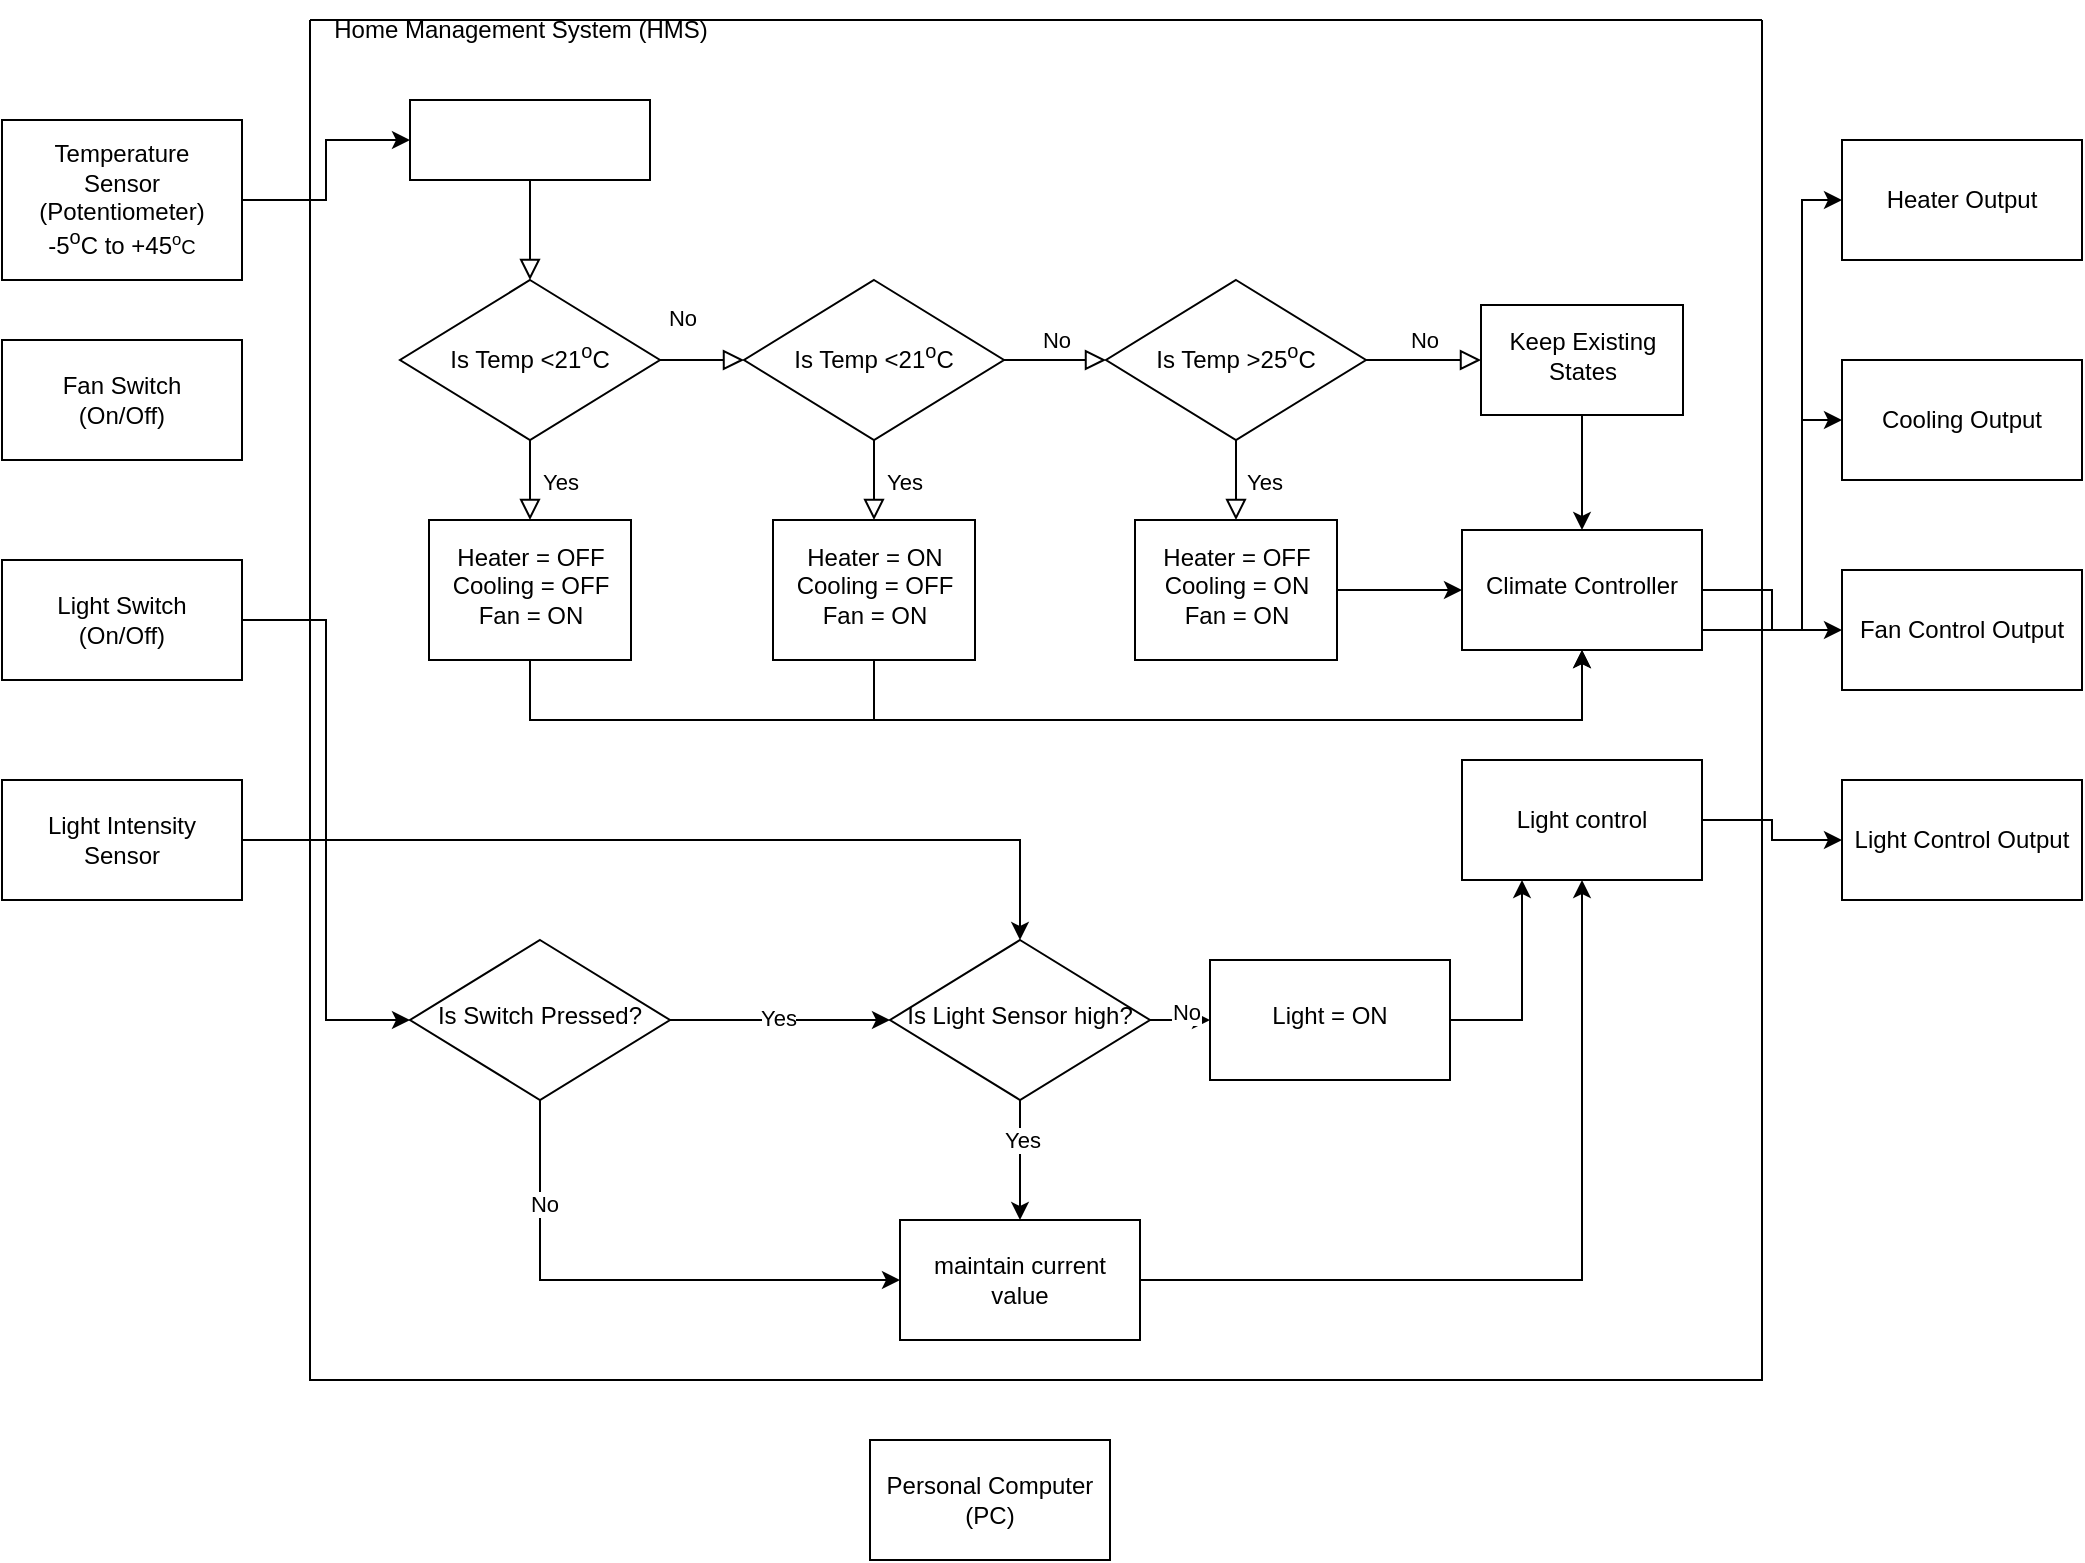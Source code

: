<mxfile version="24.2.5" type="device">
  <diagram id="C5RBs43oDa-KdzZeNtuy" name="Page-1">
    <mxGraphModel dx="1863" dy="1879" grid="1" gridSize="10" guides="1" tooltips="1" connect="1" arrows="1" fold="1" page="1" pageScale="1" pageWidth="827" pageHeight="1169" math="0" shadow="0">
      <root>
        <mxCell id="WIyWlLk6GJQsqaUBKTNV-0" />
        <mxCell id="WIyWlLk6GJQsqaUBKTNV-1" parent="WIyWlLk6GJQsqaUBKTNV-0" />
        <mxCell id="2rXGyk0SuymWQeA6SV-Z-1" value="" style="swimlane;startSize=0;" parent="WIyWlLk6GJQsqaUBKTNV-1" vertex="1">
          <mxGeometry x="74" y="-1140" width="726" height="680" as="geometry">
            <mxRectangle x="74" y="-1120" width="50" height="40" as="alternateBounds" />
          </mxGeometry>
        </mxCell>
        <mxCell id="WIyWlLk6GJQsqaUBKTNV-3" value="" style="rounded=0;whiteSpace=wrap;html=1;fontSize=12;glass=0;strokeWidth=1;shadow=0;" parent="2rXGyk0SuymWQeA6SV-Z-1" vertex="1">
          <mxGeometry x="50" y="40" width="120" height="40" as="geometry" />
        </mxCell>
        <mxCell id="WIyWlLk6GJQsqaUBKTNV-6" value="Is Temp &amp;lt;21&lt;sup style=&quot;border-color: var(--border-color);&quot;&gt;o&lt;/sup&gt;C" style="rhombus;whiteSpace=wrap;html=1;shadow=0;fontFamily=Helvetica;fontSize=12;align=center;strokeWidth=1;spacing=6;spacingTop=-4;" parent="2rXGyk0SuymWQeA6SV-Z-1" vertex="1">
          <mxGeometry x="217" y="130" width="130" height="80" as="geometry" />
        </mxCell>
        <mxCell id="WIyWlLk6GJQsqaUBKTNV-2" value="" style="rounded=0;html=1;jettySize=auto;orthogonalLoop=1;fontSize=11;endArrow=block;endFill=0;endSize=8;strokeWidth=1;shadow=0;labelBackgroundColor=none;edgeStyle=orthogonalEdgeStyle;entryX=0.5;entryY=0;entryDx=0;entryDy=0;" parent="2rXGyk0SuymWQeA6SV-Z-1" source="WIyWlLk6GJQsqaUBKTNV-3" target="2rXGyk0SuymWQeA6SV-Z-22" edge="1">
          <mxGeometry relative="1" as="geometry" />
        </mxCell>
        <mxCell id="WIyWlLk6GJQsqaUBKTNV-5" value="No" style="edgeStyle=orthogonalEdgeStyle;rounded=0;html=1;jettySize=auto;orthogonalLoop=1;fontSize=11;endArrow=block;endFill=0;endSize=8;strokeWidth=1;shadow=0;labelBackgroundColor=none;entryX=0;entryY=0.5;entryDx=0;entryDy=0;" parent="2rXGyk0SuymWQeA6SV-Z-1" source="WIyWlLk6GJQsqaUBKTNV-6" target="2rXGyk0SuymWQeA6SV-Z-14" edge="1">
          <mxGeometry y="10" relative="1" as="geometry">
            <mxPoint as="offset" />
            <mxPoint x="382.0" y="170" as="targetPoint" />
          </mxGeometry>
        </mxCell>
        <mxCell id="WIyWlLk6GJQsqaUBKTNV-4" value="Yes" style="rounded=0;html=1;jettySize=auto;orthogonalLoop=1;fontSize=11;endArrow=block;endFill=0;endSize=8;strokeWidth=1;shadow=0;labelBackgroundColor=none;edgeStyle=orthogonalEdgeStyle;entryX=0.5;entryY=0;entryDx=0;entryDy=0;" parent="2rXGyk0SuymWQeA6SV-Z-1" source="WIyWlLk6GJQsqaUBKTNV-6" target="2rXGyk0SuymWQeA6SV-Z-21" edge="1">
          <mxGeometry x="0.014" y="16" relative="1" as="geometry">
            <mxPoint x="-1" as="offset" />
            <mxPoint x="282.0" y="250" as="targetPoint" />
          </mxGeometry>
        </mxCell>
        <mxCell id="2rXGyk0SuymWQeA6SV-Z-14" value="Is Temp &amp;gt;25&lt;sup style=&quot;border-color: var(--border-color);&quot;&gt;o&lt;/sup&gt;C" style="rhombus;whiteSpace=wrap;html=1;shadow=0;fontFamily=Helvetica;fontSize=12;align=center;strokeWidth=1;spacing=6;spacingTop=-4;" parent="2rXGyk0SuymWQeA6SV-Z-1" vertex="1">
          <mxGeometry x="398" y="130" width="130" height="80" as="geometry" />
        </mxCell>
        <mxCell id="2rXGyk0SuymWQeA6SV-Z-15" value="No" style="edgeStyle=orthogonalEdgeStyle;rounded=0;html=1;jettySize=auto;orthogonalLoop=1;fontSize=11;endArrow=block;endFill=0;endSize=8;strokeWidth=1;shadow=0;labelBackgroundColor=none;entryX=0;entryY=0.5;entryDx=0;entryDy=0;" parent="2rXGyk0SuymWQeA6SV-Z-1" source="2rXGyk0SuymWQeA6SV-Z-14" target="2rXGyk0SuymWQeA6SV-Z-25" edge="1">
          <mxGeometry y="10" relative="1" as="geometry">
            <mxPoint as="offset" />
            <mxPoint x="563.0" y="170" as="targetPoint" />
          </mxGeometry>
        </mxCell>
        <mxCell id="2rXGyk0SuymWQeA6SV-Z-16" value="Yes" style="rounded=0;html=1;jettySize=auto;orthogonalLoop=1;fontSize=11;endArrow=block;endFill=0;endSize=8;strokeWidth=1;shadow=0;labelBackgroundColor=none;edgeStyle=orthogonalEdgeStyle;entryX=0.5;entryY=0;entryDx=0;entryDy=0;" parent="2rXGyk0SuymWQeA6SV-Z-1" source="2rXGyk0SuymWQeA6SV-Z-14" target="2rXGyk0SuymWQeA6SV-Z-19" edge="1">
          <mxGeometry x="0.015" y="14" relative="1" as="geometry">
            <mxPoint as="offset" />
            <mxPoint x="463" y="250" as="targetPoint" />
          </mxGeometry>
        </mxCell>
        <mxCell id="2rXGyk0SuymWQeA6SV-Z-28" value="" style="edgeStyle=orthogonalEdgeStyle;rounded=0;orthogonalLoop=1;jettySize=auto;html=1;" parent="2rXGyk0SuymWQeA6SV-Z-1" source="2rXGyk0SuymWQeA6SV-Z-19" target="2rXGyk0SuymWQeA6SV-Z-27" edge="1">
          <mxGeometry relative="1" as="geometry" />
        </mxCell>
        <mxCell id="2rXGyk0SuymWQeA6SV-Z-19" value="Heater = OFF&lt;br style=&quot;border-color: var(--border-color);&quot;&gt;Cooling = ON&lt;br style=&quot;border-color: var(--border-color);&quot;&gt;Fan = ON" style="whiteSpace=wrap;html=1;shadow=0;strokeWidth=1;spacing=6;spacingTop=-4;" parent="2rXGyk0SuymWQeA6SV-Z-1" vertex="1">
          <mxGeometry x="412.5" y="250" width="101" height="70" as="geometry" />
        </mxCell>
        <mxCell id="2rXGyk0SuymWQeA6SV-Z-29" style="edgeStyle=orthogonalEdgeStyle;rounded=0;orthogonalLoop=1;jettySize=auto;html=1;" parent="2rXGyk0SuymWQeA6SV-Z-1" source="2rXGyk0SuymWQeA6SV-Z-21" target="2rXGyk0SuymWQeA6SV-Z-27" edge="1">
          <mxGeometry relative="1" as="geometry">
            <Array as="points">
              <mxPoint x="282" y="350" />
              <mxPoint x="636" y="350" />
            </Array>
          </mxGeometry>
        </mxCell>
        <mxCell id="2rXGyk0SuymWQeA6SV-Z-21" value="Heater = ON&lt;br&gt;Cooling = OFF&lt;br&gt;Fan = ON" style="whiteSpace=wrap;html=1;shadow=0;strokeWidth=1;spacing=6;spacingTop=-4;" parent="2rXGyk0SuymWQeA6SV-Z-1" vertex="1">
          <mxGeometry x="231.5" y="250" width="101" height="70" as="geometry" />
        </mxCell>
        <mxCell id="2rXGyk0SuymWQeA6SV-Z-22" value="Is Temp &amp;lt;21&lt;sup style=&quot;border-color: var(--border-color);&quot;&gt;o&lt;/sup&gt;C" style="rhombus;whiteSpace=wrap;html=1;shadow=0;fontFamily=Helvetica;fontSize=12;align=center;strokeWidth=1;spacing=6;spacingTop=-4;" parent="2rXGyk0SuymWQeA6SV-Z-1" vertex="1">
          <mxGeometry x="45" y="130" width="130" height="80" as="geometry" />
        </mxCell>
        <mxCell id="2rXGyk0SuymWQeA6SV-Z-23" value="No" style="edgeStyle=orthogonalEdgeStyle;rounded=0;html=1;jettySize=auto;orthogonalLoop=1;fontSize=11;endArrow=block;endFill=0;endSize=8;strokeWidth=1;shadow=0;labelBackgroundColor=none;" parent="2rXGyk0SuymWQeA6SV-Z-1" source="2rXGyk0SuymWQeA6SV-Z-22" edge="1">
          <mxGeometry x="-0.008" y="-10" relative="1" as="geometry">
            <mxPoint y="-21" as="offset" />
            <mxPoint x="217" y="170" as="targetPoint" />
          </mxGeometry>
        </mxCell>
        <mxCell id="2rXGyk0SuymWQeA6SV-Z-24" value="Yes" style="rounded=0;html=1;jettySize=auto;orthogonalLoop=1;fontSize=11;endArrow=block;endFill=0;endSize=8;strokeWidth=1;shadow=0;labelBackgroundColor=none;edgeStyle=orthogonalEdgeStyle;" parent="2rXGyk0SuymWQeA6SV-Z-1" source="2rXGyk0SuymWQeA6SV-Z-22" target="2rXGyk0SuymWQeA6SV-Z-26" edge="1">
          <mxGeometry x="0.014" y="16" relative="1" as="geometry">
            <mxPoint x="-1" as="offset" />
            <mxPoint x="110" y="250" as="targetPoint" />
          </mxGeometry>
        </mxCell>
        <mxCell id="2rXGyk0SuymWQeA6SV-Z-34" value="" style="edgeStyle=orthogonalEdgeStyle;rounded=0;orthogonalLoop=1;jettySize=auto;html=1;" parent="2rXGyk0SuymWQeA6SV-Z-1" source="2rXGyk0SuymWQeA6SV-Z-25" target="2rXGyk0SuymWQeA6SV-Z-27" edge="1">
          <mxGeometry relative="1" as="geometry" />
        </mxCell>
        <mxCell id="2rXGyk0SuymWQeA6SV-Z-25" value="Keep Existing States" style="whiteSpace=wrap;html=1;shadow=0;strokeWidth=1;spacing=6;spacingTop=-4;" parent="2rXGyk0SuymWQeA6SV-Z-1" vertex="1">
          <mxGeometry x="585.5" y="142.5" width="101" height="55" as="geometry" />
        </mxCell>
        <mxCell id="2rXGyk0SuymWQeA6SV-Z-30" style="edgeStyle=orthogonalEdgeStyle;rounded=0;orthogonalLoop=1;jettySize=auto;html=1;" parent="2rXGyk0SuymWQeA6SV-Z-1" source="2rXGyk0SuymWQeA6SV-Z-26" target="2rXGyk0SuymWQeA6SV-Z-27" edge="1">
          <mxGeometry relative="1" as="geometry">
            <Array as="points">
              <mxPoint x="110" y="350" />
              <mxPoint x="636" y="350" />
            </Array>
          </mxGeometry>
        </mxCell>
        <mxCell id="2rXGyk0SuymWQeA6SV-Z-26" value="Heater = OFF&lt;br&gt;Cooling = OFF&lt;br&gt;Fan = ON" style="whiteSpace=wrap;html=1;shadow=0;strokeWidth=1;spacing=6;spacingTop=-4;" parent="2rXGyk0SuymWQeA6SV-Z-1" vertex="1">
          <mxGeometry x="59.5" y="250" width="101" height="70" as="geometry" />
        </mxCell>
        <mxCell id="2rXGyk0SuymWQeA6SV-Z-27" value="Climate Controller" style="whiteSpace=wrap;html=1;shadow=0;strokeWidth=1;spacing=6;spacingTop=-4;" parent="2rXGyk0SuymWQeA6SV-Z-1" vertex="1">
          <mxGeometry x="576" y="255" width="120" height="60" as="geometry" />
        </mxCell>
        <mxCell id="D5I7svYoB9YriWjaTzVM-3" value="" style="edgeStyle=orthogonalEdgeStyle;rounded=0;orthogonalLoop=1;jettySize=auto;html=1;" edge="1" parent="2rXGyk0SuymWQeA6SV-Z-1" source="D5I7svYoB9YriWjaTzVM-1" target="D5I7svYoB9YriWjaTzVM-2">
          <mxGeometry relative="1" as="geometry" />
        </mxCell>
        <mxCell id="D5I7svYoB9YriWjaTzVM-4" value="Yes" style="edgeLabel;html=1;align=center;verticalAlign=middle;resizable=0;points=[];" vertex="1" connectable="0" parent="D5I7svYoB9YriWjaTzVM-3">
          <mxGeometry x="-0.018" y="1" relative="1" as="geometry">
            <mxPoint as="offset" />
          </mxGeometry>
        </mxCell>
        <mxCell id="D5I7svYoB9YriWjaTzVM-1" value="Is Switch Pressed?" style="rhombus;whiteSpace=wrap;html=1;shadow=0;fontFamily=Helvetica;fontSize=12;align=center;strokeWidth=1;spacing=6;spacingTop=-4;" vertex="1" parent="2rXGyk0SuymWQeA6SV-Z-1">
          <mxGeometry x="50" y="460" width="130" height="80" as="geometry" />
        </mxCell>
        <mxCell id="D5I7svYoB9YriWjaTzVM-12" value="" style="edgeStyle=orthogonalEdgeStyle;rounded=0;orthogonalLoop=1;jettySize=auto;html=1;" edge="1" parent="2rXGyk0SuymWQeA6SV-Z-1" source="D5I7svYoB9YriWjaTzVM-2" target="D5I7svYoB9YriWjaTzVM-11">
          <mxGeometry relative="1" as="geometry" />
        </mxCell>
        <mxCell id="D5I7svYoB9YriWjaTzVM-17" value="Yes" style="edgeLabel;html=1;align=center;verticalAlign=middle;resizable=0;points=[];" vertex="1" connectable="0" parent="D5I7svYoB9YriWjaTzVM-12">
          <mxGeometry x="-0.34" y="1" relative="1" as="geometry">
            <mxPoint as="offset" />
          </mxGeometry>
        </mxCell>
        <mxCell id="D5I7svYoB9YriWjaTzVM-15" value="" style="edgeStyle=orthogonalEdgeStyle;rounded=0;orthogonalLoop=1;jettySize=auto;html=1;" edge="1" parent="2rXGyk0SuymWQeA6SV-Z-1" source="D5I7svYoB9YriWjaTzVM-2" target="D5I7svYoB9YriWjaTzVM-14">
          <mxGeometry relative="1" as="geometry" />
        </mxCell>
        <mxCell id="D5I7svYoB9YriWjaTzVM-18" value="No" style="edgeLabel;html=1;align=center;verticalAlign=middle;resizable=0;points=[];" vertex="1" connectable="0" parent="D5I7svYoB9YriWjaTzVM-15">
          <mxGeometry x="0.504" y="4" relative="1" as="geometry">
            <mxPoint as="offset" />
          </mxGeometry>
        </mxCell>
        <mxCell id="D5I7svYoB9YriWjaTzVM-2" value="Is Light Sensor high?" style="rhombus;whiteSpace=wrap;html=1;shadow=0;fontFamily=Helvetica;fontSize=12;align=center;strokeWidth=1;spacing=6;spacingTop=-4;" vertex="1" parent="2rXGyk0SuymWQeA6SV-Z-1">
          <mxGeometry x="290" y="460" width="130" height="80" as="geometry" />
        </mxCell>
        <mxCell id="D5I7svYoB9YriWjaTzVM-9" value="Light control" style="rounded=0;whiteSpace=wrap;html=1;" vertex="1" parent="2rXGyk0SuymWQeA6SV-Z-1">
          <mxGeometry x="576" y="370" width="120" height="60" as="geometry" />
        </mxCell>
        <mxCell id="D5I7svYoB9YriWjaTzVM-13" style="edgeStyle=orthogonalEdgeStyle;rounded=0;orthogonalLoop=1;jettySize=auto;html=1;entryX=0.5;entryY=1;entryDx=0;entryDy=0;" edge="1" parent="2rXGyk0SuymWQeA6SV-Z-1" source="D5I7svYoB9YriWjaTzVM-11" target="D5I7svYoB9YriWjaTzVM-9">
          <mxGeometry relative="1" as="geometry">
            <mxPoint x="610" y="470" as="targetPoint" />
          </mxGeometry>
        </mxCell>
        <mxCell id="D5I7svYoB9YriWjaTzVM-20" style="edgeStyle=orthogonalEdgeStyle;rounded=0;orthogonalLoop=1;jettySize=auto;html=1;exitX=0.5;exitY=1;exitDx=0;exitDy=0;entryX=0;entryY=0.5;entryDx=0;entryDy=0;" edge="1" parent="2rXGyk0SuymWQeA6SV-Z-1" source="D5I7svYoB9YriWjaTzVM-1" target="D5I7svYoB9YriWjaTzVM-11">
          <mxGeometry relative="1" as="geometry" />
        </mxCell>
        <mxCell id="D5I7svYoB9YriWjaTzVM-21" value="No" style="edgeLabel;html=1;align=center;verticalAlign=middle;resizable=0;points=[];" vertex="1" connectable="0" parent="D5I7svYoB9YriWjaTzVM-20">
          <mxGeometry x="-0.616" y="2" relative="1" as="geometry">
            <mxPoint as="offset" />
          </mxGeometry>
        </mxCell>
        <mxCell id="D5I7svYoB9YriWjaTzVM-11" value="maintain current value" style="rounded=0;whiteSpace=wrap;html=1;" vertex="1" parent="2rXGyk0SuymWQeA6SV-Z-1">
          <mxGeometry x="295" y="600" width="120" height="60" as="geometry" />
        </mxCell>
        <mxCell id="D5I7svYoB9YriWjaTzVM-16" style="edgeStyle=orthogonalEdgeStyle;rounded=0;orthogonalLoop=1;jettySize=auto;html=1;exitX=1;exitY=0.5;exitDx=0;exitDy=0;entryX=0.25;entryY=1;entryDx=0;entryDy=0;" edge="1" parent="2rXGyk0SuymWQeA6SV-Z-1" source="D5I7svYoB9YriWjaTzVM-14" target="D5I7svYoB9YriWjaTzVM-9">
          <mxGeometry relative="1" as="geometry" />
        </mxCell>
        <mxCell id="D5I7svYoB9YriWjaTzVM-14" value="Light = ON" style="whiteSpace=wrap;html=1;shadow=0;strokeWidth=1;spacing=6;spacingTop=-4;" vertex="1" parent="2rXGyk0SuymWQeA6SV-Z-1">
          <mxGeometry x="450" y="470" width="120" height="60" as="geometry" />
        </mxCell>
        <mxCell id="D5I7svYoB9YriWjaTzVM-0" style="edgeStyle=orthogonalEdgeStyle;rounded=0;orthogonalLoop=1;jettySize=auto;html=1;entryX=0;entryY=0.5;entryDx=0;entryDy=0;" edge="1" parent="WIyWlLk6GJQsqaUBKTNV-1" source="2rXGyk0SuymWQeA6SV-Z-3" target="WIyWlLk6GJQsqaUBKTNV-3">
          <mxGeometry relative="1" as="geometry">
            <mxPoint x="60" y="-1050" as="targetPoint" />
          </mxGeometry>
        </mxCell>
        <mxCell id="2rXGyk0SuymWQeA6SV-Z-3" value="Temperature&lt;br&gt;Sensor&lt;br&gt;(Potentiometer)&lt;br&gt;-5&lt;sup style=&quot;border-color: var(--border-color);&quot;&gt;o&lt;/sup&gt;C to +45&lt;span style=&quot;font-size: 10px;&quot;&gt;&lt;sup&gt;o&lt;/sup&gt;C&lt;/span&gt;" style="rounded=0;whiteSpace=wrap;html=1;" parent="WIyWlLk6GJQsqaUBKTNV-1" vertex="1">
          <mxGeometry x="-80" y="-1090" width="120" height="80" as="geometry" />
        </mxCell>
        <mxCell id="2rXGyk0SuymWQeA6SV-Z-5" value="Fan Switch&lt;br&gt;(On/Off)" style="rounded=0;whiteSpace=wrap;html=1;" parent="WIyWlLk6GJQsqaUBKTNV-1" vertex="1">
          <mxGeometry x="-80" y="-980" width="120" height="60" as="geometry" />
        </mxCell>
        <mxCell id="D5I7svYoB9YriWjaTzVM-22" style="edgeStyle=orthogonalEdgeStyle;rounded=0;orthogonalLoop=1;jettySize=auto;html=1;entryX=0;entryY=0.5;entryDx=0;entryDy=0;" edge="1" parent="WIyWlLk6GJQsqaUBKTNV-1" source="2rXGyk0SuymWQeA6SV-Z-6" target="D5I7svYoB9YriWjaTzVM-1">
          <mxGeometry relative="1" as="geometry" />
        </mxCell>
        <mxCell id="2rXGyk0SuymWQeA6SV-Z-6" value="Light Switch&lt;br&gt;(On/Off)" style="rounded=0;whiteSpace=wrap;html=1;" parent="WIyWlLk6GJQsqaUBKTNV-1" vertex="1">
          <mxGeometry x="-80" y="-870" width="120" height="60" as="geometry" />
        </mxCell>
        <mxCell id="D5I7svYoB9YriWjaTzVM-23" style="edgeStyle=orthogonalEdgeStyle;rounded=0;orthogonalLoop=1;jettySize=auto;html=1;exitX=1;exitY=0.5;exitDx=0;exitDy=0;entryX=0.5;entryY=0;entryDx=0;entryDy=0;" edge="1" parent="WIyWlLk6GJQsqaUBKTNV-1" source="2rXGyk0SuymWQeA6SV-Z-7" target="D5I7svYoB9YriWjaTzVM-2">
          <mxGeometry relative="1" as="geometry" />
        </mxCell>
        <mxCell id="2rXGyk0SuymWQeA6SV-Z-7" value="Light Intensity &lt;br&gt;Sensor" style="rounded=0;whiteSpace=wrap;html=1;" parent="WIyWlLk6GJQsqaUBKTNV-1" vertex="1">
          <mxGeometry x="-80" y="-760" width="120" height="60" as="geometry" />
        </mxCell>
        <mxCell id="2rXGyk0SuymWQeA6SV-Z-8" value="Heater Output" style="rounded=0;whiteSpace=wrap;html=1;" parent="WIyWlLk6GJQsqaUBKTNV-1" vertex="1">
          <mxGeometry x="840" y="-1080" width="120" height="60" as="geometry" />
        </mxCell>
        <mxCell id="2rXGyk0SuymWQeA6SV-Z-9" value="Cooling Output" style="rounded=0;whiteSpace=wrap;html=1;" parent="WIyWlLk6GJQsqaUBKTNV-1" vertex="1">
          <mxGeometry x="840" y="-970" width="120" height="60" as="geometry" />
        </mxCell>
        <mxCell id="2rXGyk0SuymWQeA6SV-Z-10" value="Fan Control Output" style="rounded=0;whiteSpace=wrap;html=1;" parent="WIyWlLk6GJQsqaUBKTNV-1" vertex="1">
          <mxGeometry x="840" y="-865" width="120" height="60" as="geometry" />
        </mxCell>
        <mxCell id="2rXGyk0SuymWQeA6SV-Z-11" value="Light Control Output" style="rounded=0;whiteSpace=wrap;html=1;" parent="WIyWlLk6GJQsqaUBKTNV-1" vertex="1">
          <mxGeometry x="840" y="-760" width="120" height="60" as="geometry" />
        </mxCell>
        <mxCell id="2rXGyk0SuymWQeA6SV-Z-12" value="Personal Computer&lt;br&gt;(PC)" style="rounded=0;whiteSpace=wrap;html=1;" parent="WIyWlLk6GJQsqaUBKTNV-1" vertex="1">
          <mxGeometry x="354" y="-430" width="120" height="60" as="geometry" />
        </mxCell>
        <mxCell id="2rXGyk0SuymWQeA6SV-Z-2" value="Home Management System (HMS)" style="text;html=1;align=center;verticalAlign=middle;resizable=0;points=[];autosize=1;strokeColor=none;fillColor=none;" parent="WIyWlLk6GJQsqaUBKTNV-1" vertex="1">
          <mxGeometry x="74" y="-1150" width="210" height="30" as="geometry" />
        </mxCell>
        <mxCell id="2rXGyk0SuymWQeA6SV-Z-31" style="edgeStyle=orthogonalEdgeStyle;rounded=0;orthogonalLoop=1;jettySize=auto;html=1;" parent="WIyWlLk6GJQsqaUBKTNV-1" source="2rXGyk0SuymWQeA6SV-Z-27" target="2rXGyk0SuymWQeA6SV-Z-10" edge="1">
          <mxGeometry relative="1" as="geometry" />
        </mxCell>
        <mxCell id="2rXGyk0SuymWQeA6SV-Z-32" style="edgeStyle=orthogonalEdgeStyle;rounded=0;orthogonalLoop=1;jettySize=auto;html=1;entryX=0;entryY=0.5;entryDx=0;entryDy=0;" parent="WIyWlLk6GJQsqaUBKTNV-1" source="2rXGyk0SuymWQeA6SV-Z-27" target="2rXGyk0SuymWQeA6SV-Z-9" edge="1">
          <mxGeometry relative="1" as="geometry">
            <Array as="points">
              <mxPoint x="820" y="-835" />
              <mxPoint x="820" y="-940" />
            </Array>
          </mxGeometry>
        </mxCell>
        <mxCell id="2rXGyk0SuymWQeA6SV-Z-33" style="edgeStyle=orthogonalEdgeStyle;rounded=0;orthogonalLoop=1;jettySize=auto;html=1;entryX=0;entryY=0.5;entryDx=0;entryDy=0;" parent="WIyWlLk6GJQsqaUBKTNV-1" source="2rXGyk0SuymWQeA6SV-Z-27" target="2rXGyk0SuymWQeA6SV-Z-8" edge="1">
          <mxGeometry relative="1" as="geometry">
            <Array as="points">
              <mxPoint x="820" y="-835" />
              <mxPoint x="820" y="-1050" />
            </Array>
          </mxGeometry>
        </mxCell>
        <mxCell id="D5I7svYoB9YriWjaTzVM-10" style="edgeStyle=orthogonalEdgeStyle;rounded=0;orthogonalLoop=1;jettySize=auto;html=1;entryX=0;entryY=0.5;entryDx=0;entryDy=0;" edge="1" parent="WIyWlLk6GJQsqaUBKTNV-1" source="D5I7svYoB9YriWjaTzVM-9" target="2rXGyk0SuymWQeA6SV-Z-11">
          <mxGeometry relative="1" as="geometry" />
        </mxCell>
      </root>
    </mxGraphModel>
  </diagram>
</mxfile>
